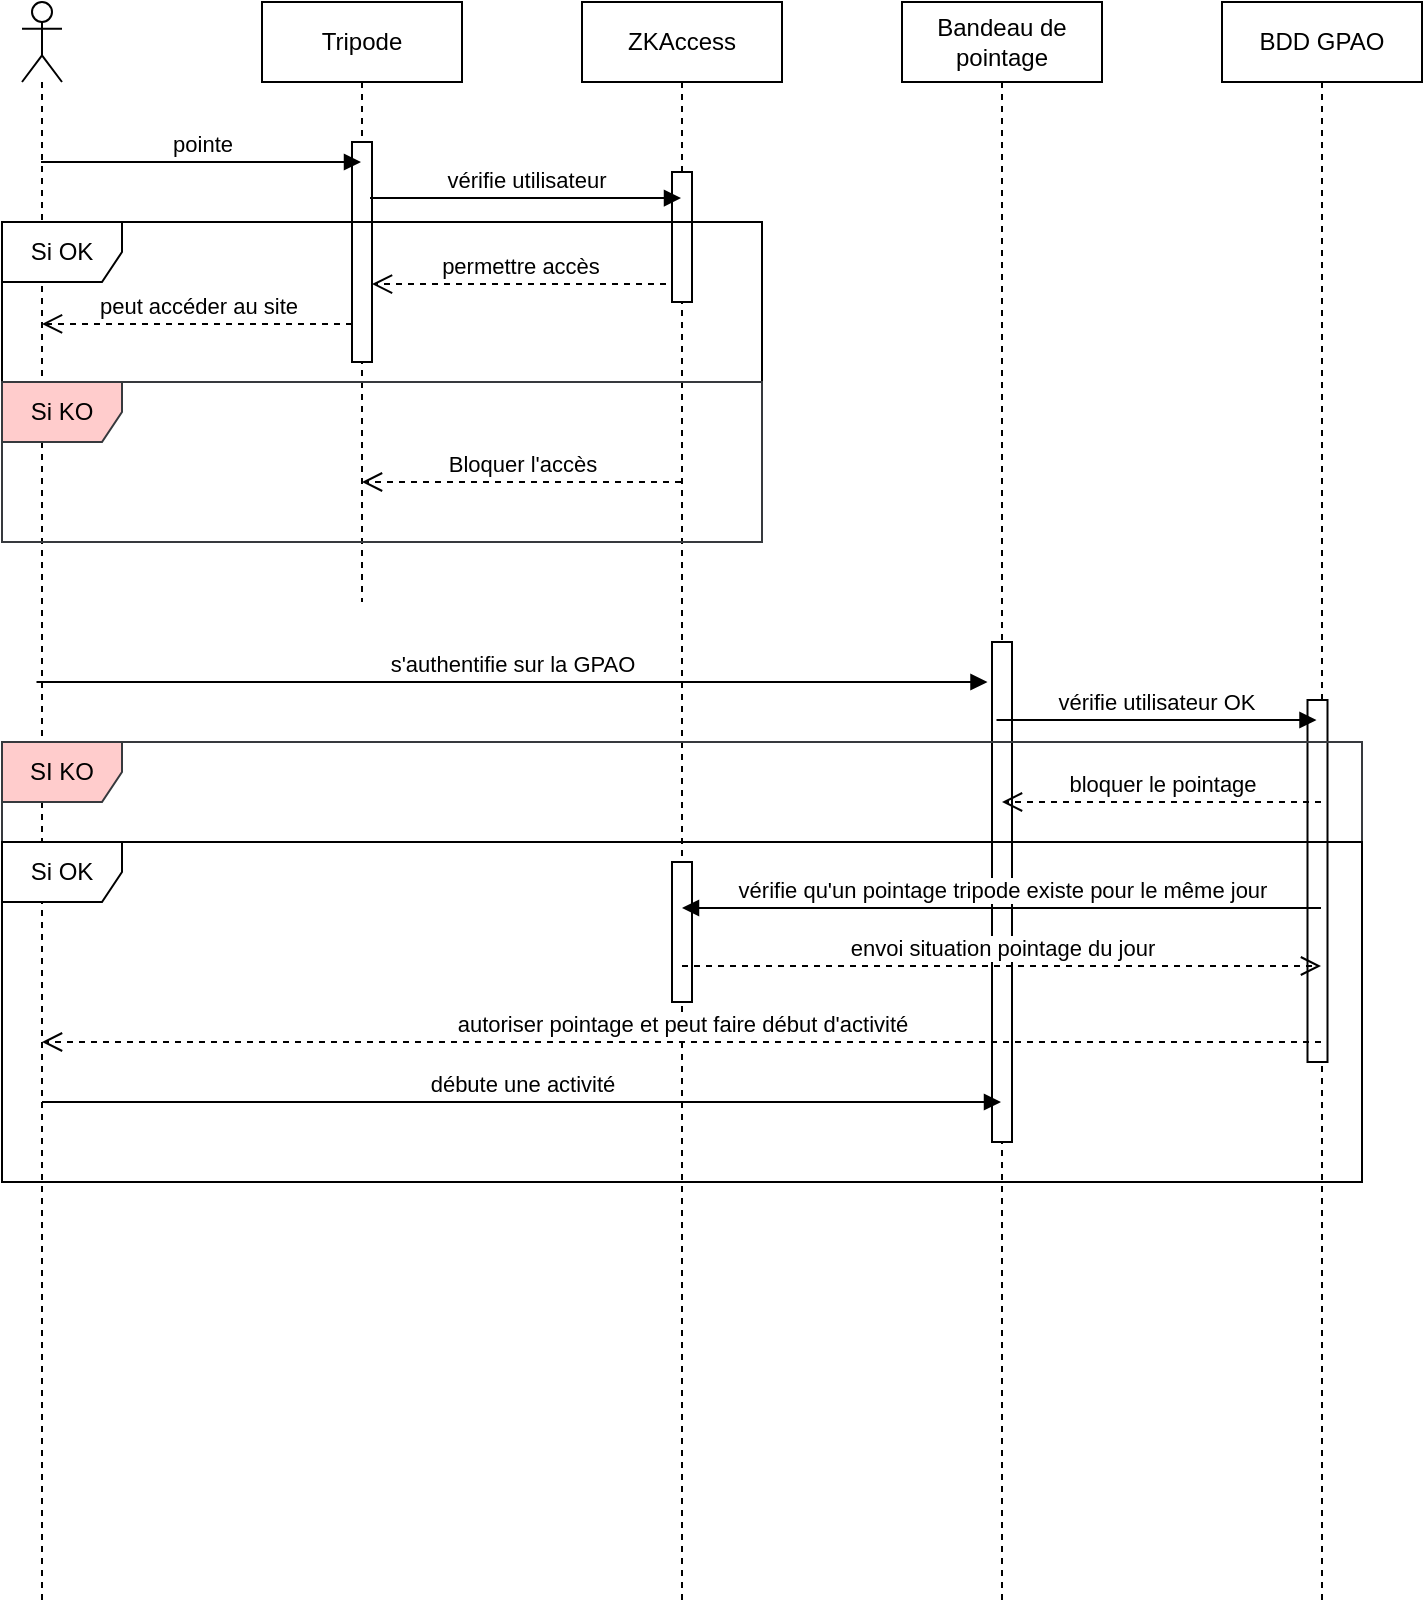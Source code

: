 <mxfile version="13.3.9" type="github" pages="2"><diagram name="Page-1" id="13e1069c-82ec-6db2-03f1-153e76fe0fe0"><mxGraphModel dx="1137" dy="619" grid="1" gridSize="10" guides="1" tooltips="1" connect="1" arrows="1" fold="1" page="1" pageScale="1" pageWidth="1169" pageHeight="827" background="#ffffff" math="0" shadow="0"><root><mxCell id="0"/><mxCell id="1" parent="0"/><mxCell id="iFA6kNOqG_PQVmYP3k3u-2" value="" style="shape=umlLifeline;participant=umlActor;perimeter=lifelinePerimeter;whiteSpace=wrap;html=1;container=1;collapsible=0;recursiveResize=0;verticalAlign=top;spacingTop=36;outlineConnect=0;" vertex="1" parent="1"><mxGeometry x="240" y="14" width="20" height="800" as="geometry"/></mxCell><mxCell id="iFA6kNOqG_PQVmYP3k3u-3" value="&lt;div&gt;Tripode&lt;/div&gt;" style="shape=umlLifeline;perimeter=lifelinePerimeter;whiteSpace=wrap;html=1;container=1;collapsible=0;recursiveResize=0;outlineConnect=0;" vertex="1" parent="1"><mxGeometry x="360" y="14" width="100" height="300" as="geometry"/></mxCell><mxCell id="iFA6kNOqG_PQVmYP3k3u-10" value="" style="html=1;points=[];perimeter=orthogonalPerimeter;" vertex="1" parent="iFA6kNOqG_PQVmYP3k3u-3"><mxGeometry x="45" y="70" width="10" height="110" as="geometry"/></mxCell><mxCell id="iFA6kNOqG_PQVmYP3k3u-4" value="pointe" style="html=1;verticalAlign=bottom;endArrow=block;" edge="1" parent="1" target="iFA6kNOqG_PQVmYP3k3u-3"><mxGeometry width="80" relative="1" as="geometry"><mxPoint x="249.5" y="94" as="sourcePoint"/><mxPoint x="399.5" y="94" as="targetPoint"/></mxGeometry></mxCell><mxCell id="iFA6kNOqG_PQVmYP3k3u-5" value="&lt;div&gt;ZKAccess&lt;/div&gt;" style="shape=umlLifeline;perimeter=lifelinePerimeter;whiteSpace=wrap;html=1;container=1;collapsible=0;recursiveResize=0;outlineConnect=0;" vertex="1" parent="1"><mxGeometry x="520" y="14" width="100" height="800" as="geometry"/></mxCell><mxCell id="iFA6kNOqG_PQVmYP3k3u-12" value="" style="html=1;points=[];perimeter=orthogonalPerimeter;" vertex="1" parent="iFA6kNOqG_PQVmYP3k3u-5"><mxGeometry x="45" y="85" width="10" height="65" as="geometry"/></mxCell><mxCell id="iFA6kNOqG_PQVmYP3k3u-22" value="" style="html=1;points=[];perimeter=orthogonalPerimeter;" vertex="1" parent="iFA6kNOqG_PQVmYP3k3u-5"><mxGeometry x="45" y="430" width="10" height="70" as="geometry"/></mxCell><mxCell id="iFA6kNOqG_PQVmYP3k3u-8" value="vérifie utilisateur" style="html=1;verticalAlign=bottom;endArrow=block;exitX=0.9;exitY=0.255;exitDx=0;exitDy=0;exitPerimeter=0;" edge="1" parent="1" source="iFA6kNOqG_PQVmYP3k3u-10" target="iFA6kNOqG_PQVmYP3k3u-5"><mxGeometry width="80" relative="1" as="geometry"><mxPoint x="430" y="114" as="sourcePoint"/><mxPoint x="480" y="114" as="targetPoint"/></mxGeometry></mxCell><mxCell id="iFA6kNOqG_PQVmYP3k3u-9" value="&lt;div&gt;permettre accès&lt;/div&gt;" style="html=1;verticalAlign=bottom;endArrow=open;dashed=1;endSize=8;exitX=-0.3;exitY=0.862;exitDx=0;exitDy=0;exitPerimeter=0;" edge="1" parent="1" source="iFA6kNOqG_PQVmYP3k3u-12" target="iFA6kNOqG_PQVmYP3k3u-10"><mxGeometry relative="1" as="geometry"><mxPoint x="560" y="154" as="sourcePoint"/><mxPoint x="410" y="154" as="targetPoint"/></mxGeometry></mxCell><mxCell id="iFA6kNOqG_PQVmYP3k3u-11" value="peut accéder au site" style="html=1;verticalAlign=bottom;endArrow=open;dashed=1;endSize=8;exitX=0;exitY=0.827;exitDx=0;exitDy=0;exitPerimeter=0;" edge="1" parent="1" source="iFA6kNOqG_PQVmYP3k3u-10" target="iFA6kNOqG_PQVmYP3k3u-2"><mxGeometry relative="1" as="geometry"><mxPoint x="390" y="174" as="sourcePoint"/><mxPoint x="340" y="174" as="targetPoint"/></mxGeometry></mxCell><mxCell id="iFA6kNOqG_PQVmYP3k3u-13" value="Bandeau de pointage" style="shape=umlLifeline;perimeter=lifelinePerimeter;whiteSpace=wrap;html=1;container=1;collapsible=0;recursiveResize=0;outlineConnect=0;" vertex="1" parent="1"><mxGeometry x="680" y="14" width="100" height="800" as="geometry"/></mxCell><mxCell id="iFA6kNOqG_PQVmYP3k3u-23" value="" style="html=1;points=[];perimeter=orthogonalPerimeter;" vertex="1" parent="iFA6kNOqG_PQVmYP3k3u-13"><mxGeometry x="45" y="320" width="10" height="250" as="geometry"/></mxCell><mxCell id="iFA6kNOqG_PQVmYP3k3u-15" value="BDD GPAO" style="shape=umlLifeline;perimeter=lifelinePerimeter;whiteSpace=wrap;html=1;container=1;collapsible=0;recursiveResize=0;outlineConnect=0;" vertex="1" parent="1"><mxGeometry x="840" y="14" width="100" height="800" as="geometry"/></mxCell><mxCell id="iFA6kNOqG_PQVmYP3k3u-26" value="" style="html=1;points=[];perimeter=orthogonalPerimeter;" vertex="1" parent="iFA6kNOqG_PQVmYP3k3u-15"><mxGeometry x="42.75" y="349" width="10" height="181" as="geometry"/></mxCell><mxCell id="iFA6kNOqG_PQVmYP3k3u-16" value="vérifie utilisateur OK" style="html=1;verticalAlign=bottom;endArrow=block;" edge="1" parent="1"><mxGeometry width="80" relative="1" as="geometry"><mxPoint x="727.25" y="373" as="sourcePoint"/><mxPoint x="887.25" y="373" as="targetPoint"/><Array as="points"><mxPoint x="867.75" y="373"/></Array></mxGeometry></mxCell><mxCell id="iFA6kNOqG_PQVmYP3k3u-17" value="vérifie qu'un pointage tripode existe pour le même jour" style="html=1;verticalAlign=bottom;endArrow=block;" edge="1" parent="1" source="iFA6kNOqG_PQVmYP3k3u-15" target="iFA6kNOqG_PQVmYP3k3u-5"><mxGeometry width="80" relative="1" as="geometry"><mxPoint x="860" y="467" as="sourcePoint"/><mxPoint x="600" y="467" as="targetPoint"/><Array as="points"><mxPoint x="730.5" y="467"/></Array></mxGeometry></mxCell><mxCell id="iFA6kNOqG_PQVmYP3k3u-18" value="envoi situation pointage du jour" style="html=1;verticalAlign=bottom;endArrow=open;dashed=1;endSize=8;" edge="1" parent="1" source="iFA6kNOqG_PQVmYP3k3u-5" target="iFA6kNOqG_PQVmYP3k3u-15"><mxGeometry relative="1" as="geometry"><mxPoint x="590" y="496" as="sourcePoint"/><mxPoint x="860" y="496" as="targetPoint"/><Array as="points"><mxPoint x="740.5" y="496"/></Array></mxGeometry></mxCell><mxCell id="iFA6kNOqG_PQVmYP3k3u-20" value="autoriser pointage et peut faire début d'activité" style="html=1;verticalAlign=bottom;endArrow=open;dashed=1;endSize=8;" edge="1" parent="1" source="iFA6kNOqG_PQVmYP3k3u-15" target="iFA6kNOqG_PQVmYP3k3u-2"><mxGeometry relative="1" as="geometry"><mxPoint x="860" y="534" as="sourcePoint"/><mxPoint x="280" y="534" as="targetPoint"/><Array as="points"><mxPoint x="580.5" y="534"/></Array></mxGeometry></mxCell><mxCell id="iFA6kNOqG_PQVmYP3k3u-21" value="débute une activité" style="html=1;verticalAlign=bottom;endArrow=block;" edge="1" parent="1" source="iFA6kNOqG_PQVmYP3k3u-2" target="iFA6kNOqG_PQVmYP3k3u-13"><mxGeometry width="80" relative="1" as="geometry"><mxPoint x="280" y="564" as="sourcePoint"/><mxPoint x="690" y="564" as="targetPoint"/><Array as="points"><mxPoint x="490.5" y="564"/></Array></mxGeometry></mxCell><mxCell id="iFA6kNOqG_PQVmYP3k3u-24" value="&lt;div&gt;s'authentifie sur la GPAO&lt;/div&gt;" style="html=1;verticalAlign=bottom;endArrow=block;" edge="1" parent="1"><mxGeometry width="80" relative="1" as="geometry"><mxPoint x="247.25" y="354" as="sourcePoint"/><mxPoint x="722.75" y="354" as="targetPoint"/></mxGeometry></mxCell><mxCell id="iFA6kNOqG_PQVmYP3k3u-27" value="&lt;div&gt;Si OK&lt;/div&gt;" style="shape=umlFrame;whiteSpace=wrap;html=1;" vertex="1" parent="1"><mxGeometry x="230" y="124" width="380" height="80" as="geometry"/></mxCell><mxCell id="iFA6kNOqG_PQVmYP3k3u-28" value="Bloquer l'accès" style="html=1;verticalAlign=bottom;endArrow=open;dashed=1;endSize=8;" edge="1" parent="1" source="iFA6kNOqG_PQVmYP3k3u-5" target="iFA6kNOqG_PQVmYP3k3u-3"><mxGeometry relative="1" as="geometry"><mxPoint x="550" y="234" as="sourcePoint"/><mxPoint x="490" y="234" as="targetPoint"/><Array as="points"><mxPoint x="500" y="254"/></Array></mxGeometry></mxCell><mxCell id="iFA6kNOqG_PQVmYP3k3u-29" value="Si KO" style="shape=umlFrame;whiteSpace=wrap;html=1;fillColor=#ffcccc;strokeColor=#36393d;" vertex="1" parent="1"><mxGeometry x="230" y="204" width="380" height="80" as="geometry"/></mxCell><mxCell id="iFA6kNOqG_PQVmYP3k3u-31" value="bloquer le pointage" style="html=1;verticalAlign=bottom;endArrow=open;dashed=1;endSize=8;" edge="1" parent="1" source="iFA6kNOqG_PQVmYP3k3u-15" target="iFA6kNOqG_PQVmYP3k3u-13"><mxGeometry relative="1" as="geometry"><mxPoint x="850" y="424" as="sourcePoint"/><mxPoint x="790" y="424" as="targetPoint"/></mxGeometry></mxCell><mxCell id="iFA6kNOqG_PQVmYP3k3u-32" value="SI KO" style="shape=umlFrame;whiteSpace=wrap;html=1;fillColor=#ffcccc;strokeColor=#36393d;" vertex="1" parent="1"><mxGeometry x="230" y="384" width="680" height="50" as="geometry"/></mxCell><mxCell id="iFA6kNOqG_PQVmYP3k3u-33" value="Si OK" style="shape=umlFrame;whiteSpace=wrap;html=1;" vertex="1" parent="1"><mxGeometry x="230" y="434" width="680" height="170" as="geometry"/></mxCell></root></mxGraphModel></diagram><diagram id="T7NCQN1u02fMkYzmaihP" name="Page-2"><mxGraphModel dx="1338" dy="728" grid="1" gridSize="10" guides="1" tooltips="1" connect="1" arrows="1" fold="1" page="1" pageScale="1" pageWidth="1169" pageHeight="827" math="0" shadow="0"><root><mxCell id="7hG-q3XBVDSGOqjdfCJX-0"/><mxCell id="7hG-q3XBVDSGOqjdfCJX-1" parent="7hG-q3XBVDSGOqjdfCJX-0"/><mxCell id="7hG-q3XBVDSGOqjdfCJX-2" value="" style="ellipse;html=1;shape=startState;fillColor=#000000;strokeColor=#ff0000;" vertex="1" parent="7hG-q3XBVDSGOqjdfCJX-1"><mxGeometry x="97" y="59" width="30" height="30" as="geometry"/></mxCell><mxCell id="7hG-q3XBVDSGOqjdfCJX-3" value="" style="edgeStyle=orthogonalEdgeStyle;html=1;verticalAlign=bottom;endArrow=open;endSize=8;strokeColor=#ff0000;entryX=0.5;entryY=0;entryDx=0;entryDy=0;" edge="1" source="7hG-q3XBVDSGOqjdfCJX-2" parent="7hG-q3XBVDSGOqjdfCJX-1" target="7hG-q3XBVDSGOqjdfCJX-4"><mxGeometry relative="1" as="geometry"><mxPoint x="112" y="149" as="targetPoint"/></mxGeometry></mxCell><mxCell id="7hG-q3XBVDSGOqjdfCJX-4" value="Utilisateur pointe au tripode" style="rounded=1;whiteSpace=wrap;html=1;arcSize=40;fontColor=#000000;fillColor=#ffffc0;strokeColor=#ff0000;" vertex="1" parent="7hG-q3XBVDSGOqjdfCJX-1"><mxGeometry x="52" y="119" width="120" height="40" as="geometry"/></mxCell><mxCell id="7hG-q3XBVDSGOqjdfCJX-5" value="" style="edgeStyle=orthogonalEdgeStyle;html=1;verticalAlign=bottom;endArrow=open;endSize=8;strokeColor=#ff0000;entryX=0.5;entryY=0;entryDx=0;entryDy=0;" edge="1" source="7hG-q3XBVDSGOqjdfCJX-4" parent="7hG-q3XBVDSGOqjdfCJX-1" target="h1dM3iadiib-1X3fsFBg-0"><mxGeometry relative="1" as="geometry"><mxPoint x="112" y="269" as="targetPoint"/></mxGeometry></mxCell><mxCell id="h1dM3iadiib-1X3fsFBg-0" value="Tripode vérifie l'utilisateur" style="rounded=1;whiteSpace=wrap;html=1;arcSize=40;fontColor=#000000;fillColor=#ffffc0;strokeColor=#ff0000;" vertex="1" parent="7hG-q3XBVDSGOqjdfCJX-1"><mxGeometry x="267" y="209" width="120" height="40" as="geometry"/></mxCell><mxCell id="h1dM3iadiib-1X3fsFBg-1" value="" style="edgeStyle=orthogonalEdgeStyle;html=1;verticalAlign=bottom;endArrow=open;endSize=8;strokeColor=#ff0000;entryX=0.5;entryY=0;entryDx=0;entryDy=0;" edge="1" source="h1dM3iadiib-1X3fsFBg-0" parent="7hG-q3XBVDSGOqjdfCJX-1" target="xwgoG0I_6t_LXsi9AZrB-0"><mxGeometry relative="1" as="geometry"><mxPoint x="277" y="309" as="targetPoint"/></mxGeometry></mxCell><mxCell id="xwgoG0I_6t_LXsi9AZrB-0" value="Utilisateur existant ?" style="rhombus;whiteSpace=wrap;html=1;fillColor=#ffffc0;strokeColor=#ff0000;" vertex="1" parent="7hG-q3XBVDSGOqjdfCJX-1"><mxGeometry x="492" y="249" width="90" height="80" as="geometry"/></mxCell><mxCell id="xwgoG0I_6t_LXsi9AZrB-1" value="no" style="edgeStyle=orthogonalEdgeStyle;html=1;align=left;verticalAlign=bottom;endArrow=open;endSize=8;strokeColor=#ff0000;entryX=0.5;entryY=0;entryDx=0;entryDy=0;" edge="1" source="xwgoG0I_6t_LXsi9AZrB-0" parent="7hG-q3XBVDSGOqjdfCJX-1" target="eKXAq7pDQCTBqjSVjy50-0"><mxGeometry x="-0.2" relative="1" as="geometry"><mxPoint x="287" y="279" as="targetPoint"/><mxPoint as="offset"/></mxGeometry></mxCell><mxCell id="xwgoG0I_6t_LXsi9AZrB-2" value="yes" style="edgeStyle=orthogonalEdgeStyle;html=1;align=left;verticalAlign=top;endArrow=open;endSize=8;strokeColor=#ff0000;entryX=1;entryY=0.5;entryDx=0;entryDy=0;exitX=0.5;exitY=1;exitDx=0;exitDy=0;" edge="1" source="xwgoG0I_6t_LXsi9AZrB-0" parent="7hG-q3XBVDSGOqjdfCJX-1" target="eKXAq7pDQCTBqjSVjy50-2"><mxGeometry x="-0.799" relative="1" as="geometry"><mxPoint x="452" y="369" as="targetPoint"/><mxPoint as="offset"/></mxGeometry></mxCell><mxCell id="1ZB57iIT0lZyNdUsR5ks-3" value="" style="edgeStyle=orthogonalEdgeStyle;rounded=0;orthogonalLoop=1;jettySize=auto;html=1;entryX=1;entryY=0.5;entryDx=0;entryDy=0;" edge="1" parent="7hG-q3XBVDSGOqjdfCJX-1" source="eKXAq7pDQCTBqjSVjy50-0" target="1ZB57iIT0lZyNdUsR5ks-1"><mxGeometry relative="1" as="geometry"><mxPoint x="137" y="329" as="targetPoint"/></mxGeometry></mxCell><mxCell id="eKXAq7pDQCTBqjSVjy50-0" value="Accès bloqué" style="rounded=1;whiteSpace=wrap;html=1;arcSize=40;fontColor=#000000;fillColor=#ffffc0;strokeColor=#ff0000;" vertex="1" parent="7hG-q3XBVDSGOqjdfCJX-1"><mxGeometry x="267" y="309" width="120" height="40" as="geometry"/></mxCell><mxCell id="tOg9uLaU3BSp7gRhtxZ4-3" value="" style="edgeStyle=orthogonalEdgeStyle;rounded=0;orthogonalLoop=1;jettySize=auto;html=1;" edge="1" parent="7hG-q3XBVDSGOqjdfCJX-1" source="eKXAq7pDQCTBqjSVjy50-2" target="tOg9uLaU3BSp7gRhtxZ4-0"><mxGeometry relative="1" as="geometry"/></mxCell><mxCell id="eKXAq7pDQCTBqjSVjy50-2" value="Accès autorisé" style="rounded=1;whiteSpace=wrap;html=1;arcSize=40;fontColor=#000000;fillColor=#ffffc0;strokeColor=#ff0000;" vertex="1" parent="7hG-q3XBVDSGOqjdfCJX-1"><mxGeometry x="267" y="393" width="120" height="40" as="geometry"/></mxCell><mxCell id="1ZB57iIT0lZyNdUsR5ks-0" value="" style="edgeStyle=orthogonalEdgeStyle;rounded=0;orthogonalLoop=1;jettySize=auto;html=1;" edge="1" parent="7hG-q3XBVDSGOqjdfCJX-1" source="tOg9uLaU3BSp7gRhtxZ4-0" target="tOg9uLaU3BSp7gRhtxZ4-4"><mxGeometry relative="1" as="geometry"/></mxCell><mxCell id="tOg9uLaU3BSp7gRhtxZ4-0" value="Accès au site" style="rounded=1;whiteSpace=wrap;html=1;arcSize=40;fontColor=#000000;fillColor=#ffffc0;strokeColor=#ff0000;" vertex="1" parent="7hG-q3XBVDSGOqjdfCJX-1"><mxGeometry x="52" y="393" width="120" height="40" as="geometry"/></mxCell><mxCell id="tOg9uLaU3BSp7gRhtxZ4-4" value="S'authentifie sur la GPAO" style="rounded=1;whiteSpace=wrap;html=1;arcSize=40;fontColor=#000000;fillColor=#ffffc0;strokeColor=#ff0000;" vertex="1" parent="7hG-q3XBVDSGOqjdfCJX-1"><mxGeometry x="52" y="479" width="120" height="40" as="geometry"/></mxCell><mxCell id="tOg9uLaU3BSp7gRhtxZ4-5" value="" style="edgeStyle=orthogonalEdgeStyle;html=1;verticalAlign=bottom;endArrow=open;endSize=8;strokeColor=#ff0000;entryX=0;entryY=0.5;entryDx=0;entryDy=0;" edge="1" source="tOg9uLaU3BSp7gRhtxZ4-4" parent="7hG-q3XBVDSGOqjdfCJX-1" target="G2IBhPDNamRmrGLaJoHI-0"><mxGeometry relative="1" as="geometry"><mxPoint x="517" y="499" as="targetPoint"/></mxGeometry></mxCell><mxCell id="1ZB57iIT0lZyNdUsR5ks-7" style="edgeStyle=orthogonalEdgeStyle;rounded=0;orthogonalLoop=1;jettySize=auto;html=1;exitX=1;exitY=0.5;exitDx=0;exitDy=0;entryX=0.5;entryY=0;entryDx=0;entryDy=0;" edge="1" parent="7hG-q3XBVDSGOqjdfCJX-1" source="G2IBhPDNamRmrGLaJoHI-0" target="1ZB57iIT0lZyNdUsR5ks-4"><mxGeometry relative="1" as="geometry"/></mxCell><mxCell id="G2IBhPDNamRmrGLaJoHI-0" value="Vérifie l'utilisateur" style="rounded=1;whiteSpace=wrap;html=1;arcSize=40;fontColor=#000000;fillColor=#ffffc0;strokeColor=#ff0000;" vertex="1" parent="7hG-q3XBVDSGOqjdfCJX-1"><mxGeometry x="727" y="479" width="120" height="40" as="geometry"/></mxCell><mxCell id="1ZB57iIT0lZyNdUsR5ks-1" value="" style="ellipse;html=1;shape=endState;fillColor=#000000;strokeColor=#ff0000;" vertex="1" parent="7hG-q3XBVDSGOqjdfCJX-1"><mxGeometry x="97" y="314" width="30" height="30" as="geometry"/></mxCell><mxCell id="1ZB57iIT0lZyNdUsR5ks-4" value="Reconnu ?" style="rhombus;whiteSpace=wrap;html=1;fillColor=#ffffc0;strokeColor=#ff0000;" vertex="1" parent="7hG-q3XBVDSGOqjdfCJX-1"><mxGeometry x="1037" y="569" width="80" height="40" as="geometry"/></mxCell><mxCell id="1ZB57iIT0lZyNdUsR5ks-5" value="no" style="edgeStyle=orthogonalEdgeStyle;html=1;align=left;verticalAlign=bottom;endArrow=open;endSize=8;strokeColor=#ff0000;exitX=0;exitY=0.5;exitDx=0;exitDy=0;entryX=1;entryY=0.5;entryDx=0;entryDy=0;" edge="1" source="1ZB57iIT0lZyNdUsR5ks-4" parent="7hG-q3XBVDSGOqjdfCJX-1" target="1ZB57iIT0lZyNdUsR5ks-8"><mxGeometry x="-1" relative="1" as="geometry"><mxPoint x="697" y="549" as="targetPoint"/></mxGeometry></mxCell><mxCell id="1ZB57iIT0lZyNdUsR5ks-6" value="yes" style="edgeStyle=orthogonalEdgeStyle;html=1;align=left;verticalAlign=top;endArrow=open;endSize=8;strokeColor=#ff0000;exitX=0.5;exitY=1;exitDx=0;exitDy=0;entryX=1;entryY=0.5;entryDx=0;entryDy=0;" edge="1" source="1ZB57iIT0lZyNdUsR5ks-4" parent="7hG-q3XBVDSGOqjdfCJX-1" target="1ZB57iIT0lZyNdUsR5ks-12"><mxGeometry x="-1" relative="1" as="geometry"><mxPoint x="847" y="629" as="targetPoint"/></mxGeometry></mxCell><mxCell id="1ZB57iIT0lZyNdUsR5ks-11" style="edgeStyle=orthogonalEdgeStyle;rounded=0;orthogonalLoop=1;jettySize=auto;html=1;exitX=0;exitY=0.5;exitDx=0;exitDy=0;" edge="1" parent="7hG-q3XBVDSGOqjdfCJX-1" source="1ZB57iIT0lZyNdUsR5ks-8" target="1ZB57iIT0lZyNdUsR5ks-10"><mxGeometry relative="1" as="geometry"/></mxCell><mxCell id="1ZB57iIT0lZyNdUsR5ks-8" value="Bloquer le bandeau" style="rounded=1;whiteSpace=wrap;html=1;arcSize=40;fontColor=#000000;fillColor=#ffffc0;strokeColor=#ff0000;" vertex="1" parent="7hG-q3XBVDSGOqjdfCJX-1"><mxGeometry x="727" y="569" width="120" height="40" as="geometry"/></mxCell><mxCell id="1ZB57iIT0lZyNdUsR5ks-10" value="" style="ellipse;html=1;shape=endState;fillColor=#000000;strokeColor=#ff0000;" vertex="1" parent="7hG-q3XBVDSGOqjdfCJX-1"><mxGeometry x="97" y="574" width="30" height="30" as="geometry"/></mxCell><mxCell id="1ZB57iIT0lZyNdUsR5ks-12" value="Pointage d'entrée existant ?" style="rhombus;whiteSpace=wrap;html=1;fillColor=#ffffc0;strokeColor=#ff0000;" vertex="1" parent="7hG-q3XBVDSGOqjdfCJX-1"><mxGeometry x="477" y="639" width="120" height="90" as="geometry"/></mxCell><mxCell id="1ZB57iIT0lZyNdUsR5ks-13" value="no" style="edgeStyle=orthogonalEdgeStyle;html=1;align=left;verticalAlign=bottom;endArrow=open;endSize=8;strokeColor=#ff0000;exitX=0.5;exitY=0;exitDx=0;exitDy=0;entryX=0.5;entryY=1;entryDx=0;entryDy=0;" edge="1" source="1ZB57iIT0lZyNdUsR5ks-12" parent="7hG-q3XBVDSGOqjdfCJX-1" target="1ZB57iIT0lZyNdUsR5ks-8"><mxGeometry x="-1" relative="1" as="geometry"><mxPoint x="537" y="749" as="targetPoint"/></mxGeometry></mxCell><mxCell id="1ZB57iIT0lZyNdUsR5ks-14" value="yes" style="edgeStyle=orthogonalEdgeStyle;html=1;align=left;verticalAlign=top;endArrow=open;endSize=8;strokeColor=#ff0000;exitX=0;exitY=0.5;exitDx=0;exitDy=0;entryX=1;entryY=0.5;entryDx=0;entryDy=0;" edge="1" source="1ZB57iIT0lZyNdUsR5ks-12" parent="7hG-q3XBVDSGOqjdfCJX-1" target="1ZB57iIT0lZyNdUsR5ks-17"><mxGeometry x="-1" relative="1" as="geometry"><mxPoint x="307" y="769" as="targetPoint"/></mxGeometry></mxCell><mxCell id="1ZB57iIT0lZyNdUsR5ks-17" value="Peut lancer une activité" style="rounded=1;whiteSpace=wrap;html=1;arcSize=40;fontColor=#000000;fillColor=#ffffc0;strokeColor=#ff0000;" vertex="1" parent="7hG-q3XBVDSGOqjdfCJX-1"><mxGeometry x="52" y="664" width="120" height="40" as="geometry"/></mxCell><mxCell id="1ZB57iIT0lZyNdUsR5ks-18" value="" style="edgeStyle=orthogonalEdgeStyle;html=1;verticalAlign=bottom;endArrow=open;endSize=8;strokeColor=#ff0000;entryX=0;entryY=0.5;entryDx=0;entryDy=0;exitX=0.5;exitY=1;exitDx=0;exitDy=0;" edge="1" source="1ZB57iIT0lZyNdUsR5ks-17" parent="7hG-q3XBVDSGOqjdfCJX-1" target="c-zhdVTrDEbdNCEe4Xlm-0"><mxGeometry relative="1" as="geometry"><mxPoint x="112" y="769" as="targetPoint"/></mxGeometry></mxCell><mxCell id="c-zhdVTrDEbdNCEe4Xlm-0" value="Lancement d'une activité" style="rounded=1;whiteSpace=wrap;html=1;arcSize=40;fontColor=#000000;fillColor=#ffffc0;strokeColor=#ff0000;" vertex="1" parent="7hG-q3XBVDSGOqjdfCJX-1"><mxGeometry x="727" y="729" width="120" height="40" as="geometry"/></mxCell></root></mxGraphModel></diagram></mxfile>